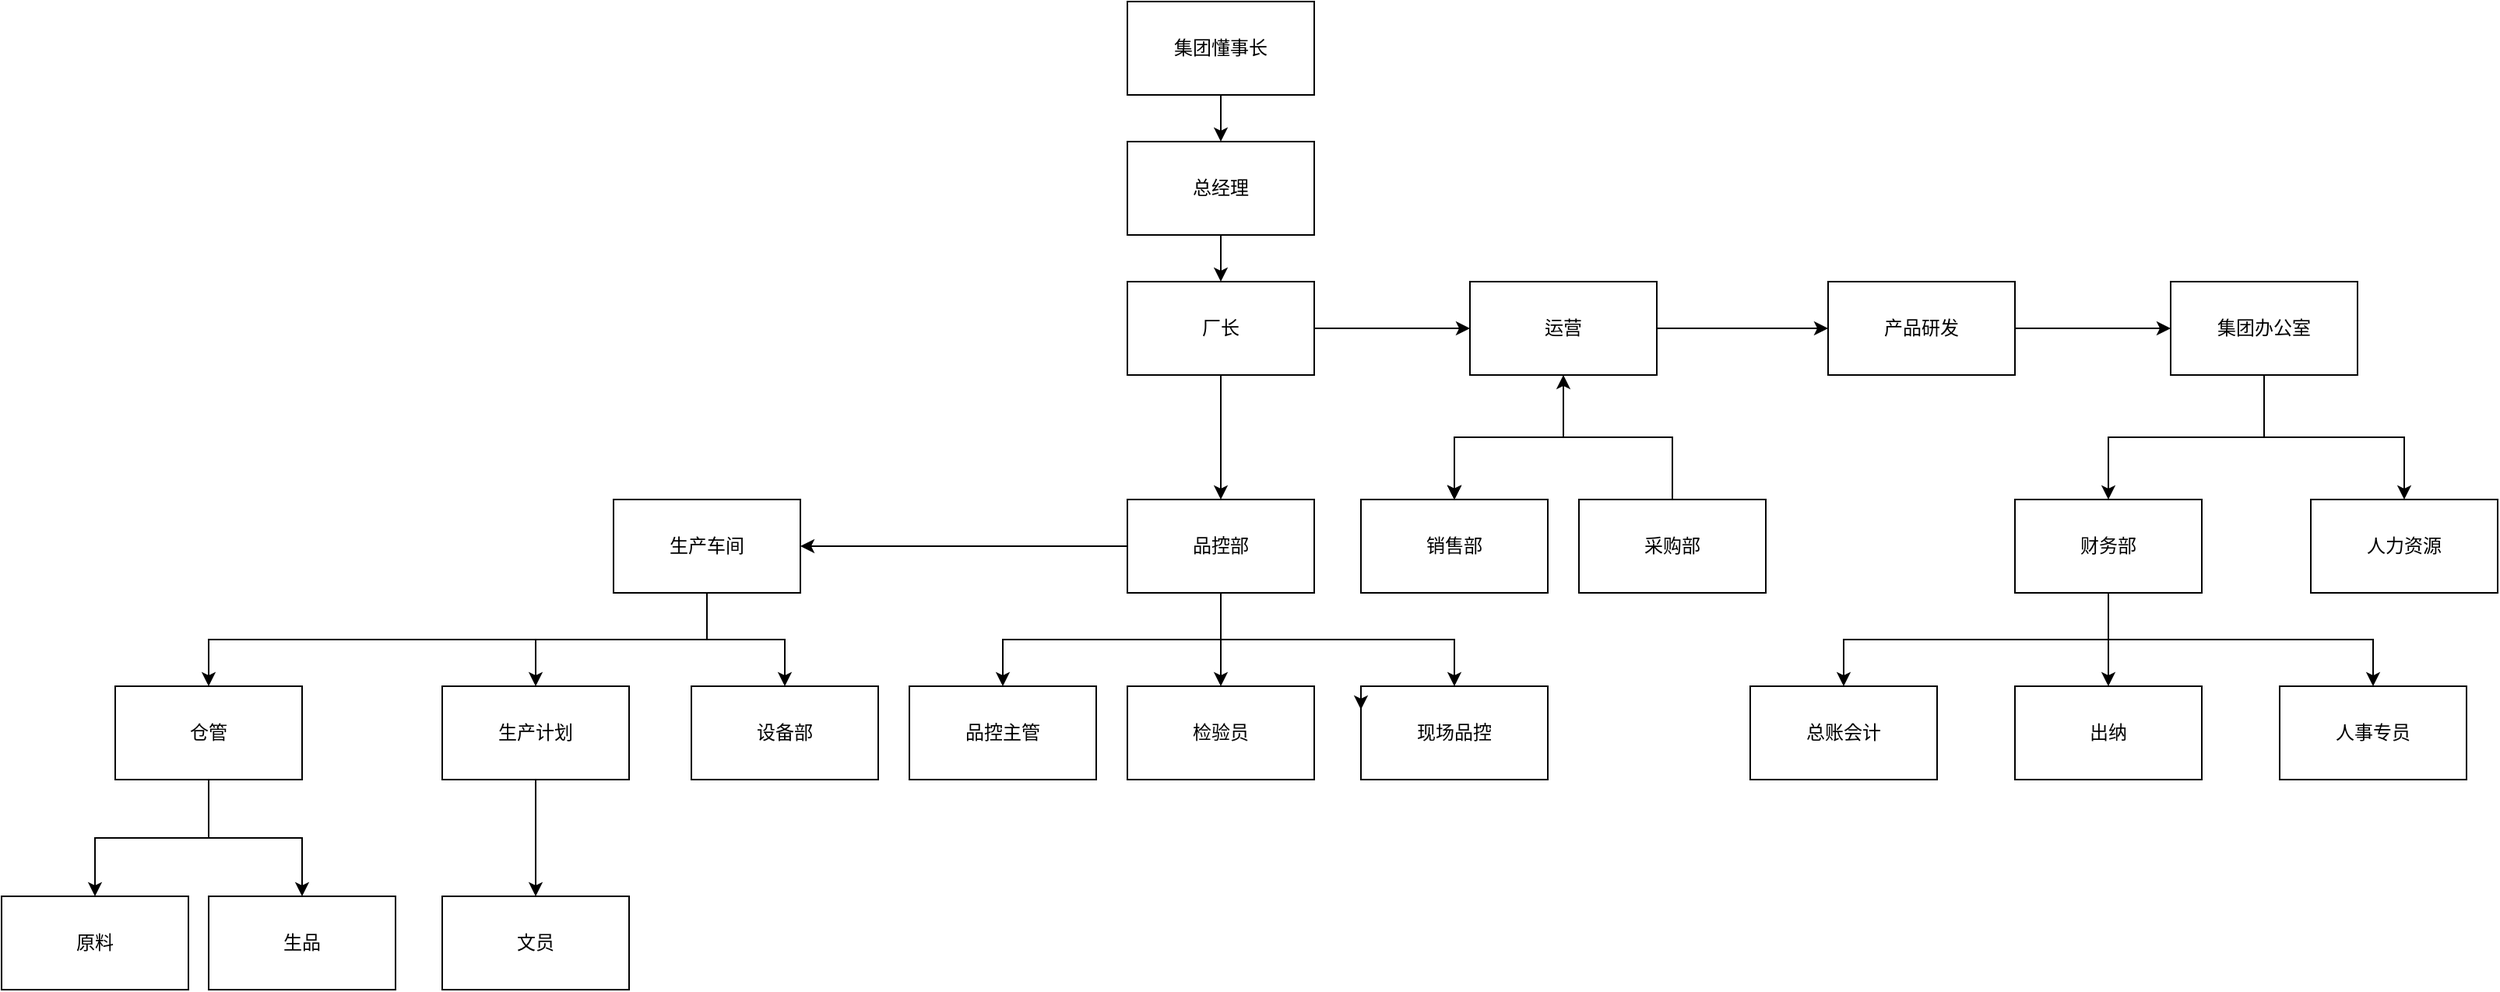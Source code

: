 <mxfile version="20.8.23" type="github">
  <diagram name="第 1 页" id="sqQpHCvgctDliyLKy5rX">
    <mxGraphModel dx="2293" dy="987" grid="1" gridSize="10" guides="1" tooltips="1" connect="1" arrows="1" fold="1" page="1" pageScale="1" pageWidth="827" pageHeight="1169" math="0" shadow="0">
      <root>
        <mxCell id="0" />
        <mxCell id="1" parent="0" />
        <mxCell id="9nBWldFxYlAShyo2GWVR-32" style="edgeStyle=orthogonalEdgeStyle;rounded=0;orthogonalLoop=1;jettySize=auto;html=1;exitX=0.5;exitY=1;exitDx=0;exitDy=0;" edge="1" parent="1" source="nhXdP52gZIE5fKBT5u8z-1" target="G_AN2CLC8beRacx5l1sC-1">
          <mxGeometry relative="1" as="geometry" />
        </mxCell>
        <mxCell id="nhXdP52gZIE5fKBT5u8z-1" value="总经理" style="rounded=0;whiteSpace=wrap;html=1;" parent="1" vertex="1">
          <mxGeometry x="190" y="100" width="120" height="60" as="geometry" />
        </mxCell>
        <mxCell id="G_AN2CLC8beRacx5l1sC-3" value="" style="edgeStyle=orthogonalEdgeStyle;rounded=0;orthogonalLoop=1;jettySize=auto;html=1;" parent="1" source="G_AN2CLC8beRacx5l1sC-1" target="G_AN2CLC8beRacx5l1sC-2" edge="1">
          <mxGeometry relative="1" as="geometry" />
        </mxCell>
        <mxCell id="9nBWldFxYlAShyo2GWVR-15" style="edgeStyle=orthogonalEdgeStyle;rounded=0;orthogonalLoop=1;jettySize=auto;html=1;exitX=0.5;exitY=1;exitDx=0;exitDy=0;entryX=0.5;entryY=0;entryDx=0;entryDy=0;" edge="1" parent="1" source="G_AN2CLC8beRacx5l1sC-1" target="9nBWldFxYlAShyo2GWVR-13">
          <mxGeometry relative="1" as="geometry" />
        </mxCell>
        <mxCell id="G_AN2CLC8beRacx5l1sC-1" value="厂长" style="rounded=0;whiteSpace=wrap;html=1;" parent="1" vertex="1">
          <mxGeometry x="190" y="190" width="120" height="60" as="geometry" />
        </mxCell>
        <mxCell id="9nBWldFxYlAShyo2GWVR-3" value="" style="edgeStyle=orthogonalEdgeStyle;rounded=0;orthogonalLoop=1;jettySize=auto;html=1;" edge="1" parent="1" source="G_AN2CLC8beRacx5l1sC-2" target="9nBWldFxYlAShyo2GWVR-2">
          <mxGeometry relative="1" as="geometry" />
        </mxCell>
        <mxCell id="9nBWldFxYlAShyo2GWVR-7" value="" style="edgeStyle=orthogonalEdgeStyle;rounded=0;orthogonalLoop=1;jettySize=auto;html=1;" edge="1" parent="1" source="G_AN2CLC8beRacx5l1sC-2" target="9nBWldFxYlAShyo2GWVR-6">
          <mxGeometry relative="1" as="geometry" />
        </mxCell>
        <mxCell id="9nBWldFxYlAShyo2GWVR-8" value="" style="edgeStyle=orthogonalEdgeStyle;rounded=0;orthogonalLoop=1;jettySize=auto;html=1;" edge="1" parent="1" source="G_AN2CLC8beRacx5l1sC-2" target="9nBWldFxYlAShyo2GWVR-6">
          <mxGeometry relative="1" as="geometry" />
        </mxCell>
        <mxCell id="9nBWldFxYlAShyo2GWVR-9" value="" style="edgeStyle=orthogonalEdgeStyle;rounded=0;orthogonalLoop=1;jettySize=auto;html=1;" edge="1" parent="1" source="G_AN2CLC8beRacx5l1sC-2" target="9nBWldFxYlAShyo2GWVR-6">
          <mxGeometry relative="1" as="geometry" />
        </mxCell>
        <mxCell id="9nBWldFxYlAShyo2GWVR-10" value="" style="edgeStyle=orthogonalEdgeStyle;rounded=0;orthogonalLoop=1;jettySize=auto;html=1;" edge="1" parent="1" source="G_AN2CLC8beRacx5l1sC-2" target="9nBWldFxYlAShyo2GWVR-6">
          <mxGeometry relative="1" as="geometry" />
        </mxCell>
        <mxCell id="G_AN2CLC8beRacx5l1sC-2" value="运营" style="rounded=0;whiteSpace=wrap;html=1;" parent="1" vertex="1">
          <mxGeometry x="410" y="190" width="120" height="60" as="geometry" />
        </mxCell>
        <mxCell id="9nBWldFxYlAShyo2GWVR-22" value="" style="edgeStyle=orthogonalEdgeStyle;rounded=0;orthogonalLoop=1;jettySize=auto;html=1;" edge="1" parent="1" source="9nBWldFxYlAShyo2GWVR-1" target="nhXdP52gZIE5fKBT5u8z-1">
          <mxGeometry relative="1" as="geometry" />
        </mxCell>
        <mxCell id="9nBWldFxYlAShyo2GWVR-1" value="集团懂事长" style="rounded=0;whiteSpace=wrap;html=1;" vertex="1" parent="1">
          <mxGeometry x="190" y="10" width="120" height="60" as="geometry" />
        </mxCell>
        <mxCell id="9nBWldFxYlAShyo2GWVR-5" value="" style="edgeStyle=orthogonalEdgeStyle;rounded=0;orthogonalLoop=1;jettySize=auto;html=1;" edge="1" parent="1" source="9nBWldFxYlAShyo2GWVR-2" target="9nBWldFxYlAShyo2GWVR-4">
          <mxGeometry relative="1" as="geometry" />
        </mxCell>
        <mxCell id="9nBWldFxYlAShyo2GWVR-2" value="产品研发" style="rounded=0;whiteSpace=wrap;html=1;" vertex="1" parent="1">
          <mxGeometry x="640" y="190" width="120" height="60" as="geometry" />
        </mxCell>
        <mxCell id="9nBWldFxYlAShyo2GWVR-33" style="edgeStyle=orthogonalEdgeStyle;rounded=0;orthogonalLoop=1;jettySize=auto;html=1;exitX=0.5;exitY=1;exitDx=0;exitDy=0;entryX=0.5;entryY=0;entryDx=0;entryDy=0;" edge="1" parent="1" source="9nBWldFxYlAShyo2GWVR-4" target="9nBWldFxYlAShyo2GWVR-24">
          <mxGeometry relative="1" as="geometry" />
        </mxCell>
        <mxCell id="9nBWldFxYlAShyo2GWVR-34" style="edgeStyle=orthogonalEdgeStyle;rounded=0;orthogonalLoop=1;jettySize=auto;html=1;exitX=0.5;exitY=1;exitDx=0;exitDy=0;entryX=0.5;entryY=0;entryDx=0;entryDy=0;" edge="1" parent="1" source="9nBWldFxYlAShyo2GWVR-4" target="9nBWldFxYlAShyo2GWVR-23">
          <mxGeometry relative="1" as="geometry" />
        </mxCell>
        <mxCell id="9nBWldFxYlAShyo2GWVR-4" value="集团办公室" style="rounded=0;whiteSpace=wrap;html=1;" vertex="1" parent="1">
          <mxGeometry x="860" y="190" width="120" height="60" as="geometry" />
        </mxCell>
        <mxCell id="9nBWldFxYlAShyo2GWVR-6" value="销售部" style="rounded=0;whiteSpace=wrap;html=1;" vertex="1" parent="1">
          <mxGeometry x="340" y="330" width="120" height="60" as="geometry" />
        </mxCell>
        <mxCell id="9nBWldFxYlAShyo2GWVR-12" style="edgeStyle=orthogonalEdgeStyle;rounded=0;orthogonalLoop=1;jettySize=auto;html=1;" edge="1" parent="1" source="9nBWldFxYlAShyo2GWVR-11" target="G_AN2CLC8beRacx5l1sC-2">
          <mxGeometry relative="1" as="geometry" />
        </mxCell>
        <mxCell id="9nBWldFxYlAShyo2GWVR-11" value="采购部" style="rounded=0;whiteSpace=wrap;html=1;" vertex="1" parent="1">
          <mxGeometry x="480" y="330" width="120" height="60" as="geometry" />
        </mxCell>
        <mxCell id="9nBWldFxYlAShyo2GWVR-17" value="" style="edgeStyle=orthogonalEdgeStyle;rounded=0;orthogonalLoop=1;jettySize=auto;html=1;" edge="1" parent="1" source="9nBWldFxYlAShyo2GWVR-13" target="9nBWldFxYlAShyo2GWVR-16">
          <mxGeometry relative="1" as="geometry" />
        </mxCell>
        <mxCell id="9nBWldFxYlAShyo2GWVR-38" style="edgeStyle=orthogonalEdgeStyle;rounded=0;orthogonalLoop=1;jettySize=auto;html=1;exitX=0.5;exitY=1;exitDx=0;exitDy=0;entryX=0.5;entryY=0;entryDx=0;entryDy=0;" edge="1" parent="1" source="9nBWldFxYlAShyo2GWVR-13" target="9nBWldFxYlAShyo2GWVR-21">
          <mxGeometry relative="1" as="geometry" />
        </mxCell>
        <mxCell id="9nBWldFxYlAShyo2GWVR-39" style="edgeStyle=orthogonalEdgeStyle;rounded=0;orthogonalLoop=1;jettySize=auto;html=1;exitX=0.5;exitY=1;exitDx=0;exitDy=0;entryX=0.5;entryY=0;entryDx=0;entryDy=0;" edge="1" parent="1" source="9nBWldFxYlAShyo2GWVR-13" target="9nBWldFxYlAShyo2GWVR-28">
          <mxGeometry relative="1" as="geometry" />
        </mxCell>
        <mxCell id="9nBWldFxYlAShyo2GWVR-40" style="edgeStyle=orthogonalEdgeStyle;rounded=0;orthogonalLoop=1;jettySize=auto;html=1;exitX=0.5;exitY=1;exitDx=0;exitDy=0;entryX=0.5;entryY=0;entryDx=0;entryDy=0;" edge="1" parent="1" source="9nBWldFxYlAShyo2GWVR-13" target="9nBWldFxYlAShyo2GWVR-29">
          <mxGeometry relative="1" as="geometry" />
        </mxCell>
        <mxCell id="9nBWldFxYlAShyo2GWVR-13" value="品控部" style="rounded=0;whiteSpace=wrap;html=1;" vertex="1" parent="1">
          <mxGeometry x="190" y="330" width="120" height="60" as="geometry" />
        </mxCell>
        <mxCell id="9nBWldFxYlAShyo2GWVR-41" style="edgeStyle=orthogonalEdgeStyle;rounded=0;orthogonalLoop=1;jettySize=auto;html=1;exitX=0.5;exitY=1;exitDx=0;exitDy=0;" edge="1" parent="1" source="9nBWldFxYlAShyo2GWVR-16" target="9nBWldFxYlAShyo2GWVR-18">
          <mxGeometry relative="1" as="geometry" />
        </mxCell>
        <mxCell id="9nBWldFxYlAShyo2GWVR-42" style="edgeStyle=orthogonalEdgeStyle;rounded=0;orthogonalLoop=1;jettySize=auto;html=1;exitX=0.5;exitY=1;exitDx=0;exitDy=0;entryX=0.5;entryY=0;entryDx=0;entryDy=0;" edge="1" parent="1" source="9nBWldFxYlAShyo2GWVR-16" target="9nBWldFxYlAShyo2GWVR-19">
          <mxGeometry relative="1" as="geometry" />
        </mxCell>
        <mxCell id="9nBWldFxYlAShyo2GWVR-43" style="edgeStyle=orthogonalEdgeStyle;rounded=0;orthogonalLoop=1;jettySize=auto;html=1;exitX=0.5;exitY=1;exitDx=0;exitDy=0;" edge="1" parent="1" source="9nBWldFxYlAShyo2GWVR-16" target="9nBWldFxYlAShyo2GWVR-20">
          <mxGeometry relative="1" as="geometry" />
        </mxCell>
        <mxCell id="9nBWldFxYlAShyo2GWVR-16" value="生产车间" style="rounded=0;whiteSpace=wrap;html=1;" vertex="1" parent="1">
          <mxGeometry x="-140" y="330" width="120" height="60" as="geometry" />
        </mxCell>
        <mxCell id="9nBWldFxYlAShyo2GWVR-44" style="edgeStyle=orthogonalEdgeStyle;rounded=0;orthogonalLoop=1;jettySize=auto;html=1;exitX=0.5;exitY=1;exitDx=0;exitDy=0;entryX=0.5;entryY=0;entryDx=0;entryDy=0;" edge="1" parent="1" source="9nBWldFxYlAShyo2GWVR-18" target="9nBWldFxYlAShyo2GWVR-30">
          <mxGeometry relative="1" as="geometry" />
        </mxCell>
        <mxCell id="9nBWldFxYlAShyo2GWVR-45" style="edgeStyle=orthogonalEdgeStyle;rounded=0;orthogonalLoop=1;jettySize=auto;html=1;exitX=0.5;exitY=1;exitDx=0;exitDy=0;entryX=0.5;entryY=0;entryDx=0;entryDy=0;" edge="1" parent="1" source="9nBWldFxYlAShyo2GWVR-18" target="9nBWldFxYlAShyo2GWVR-31">
          <mxGeometry relative="1" as="geometry" />
        </mxCell>
        <mxCell id="9nBWldFxYlAShyo2GWVR-18" value="仓管" style="rounded=0;whiteSpace=wrap;html=1;" vertex="1" parent="1">
          <mxGeometry x="-460" y="450" width="120" height="60" as="geometry" />
        </mxCell>
        <mxCell id="9nBWldFxYlAShyo2GWVR-49" style="edgeStyle=orthogonalEdgeStyle;rounded=0;orthogonalLoop=1;jettySize=auto;html=1;exitX=0.5;exitY=1;exitDx=0;exitDy=0;" edge="1" parent="1" source="9nBWldFxYlAShyo2GWVR-19" target="9nBWldFxYlAShyo2GWVR-48">
          <mxGeometry relative="1" as="geometry" />
        </mxCell>
        <mxCell id="9nBWldFxYlAShyo2GWVR-19" value="生产计划" style="rounded=0;whiteSpace=wrap;html=1;" vertex="1" parent="1">
          <mxGeometry x="-250" y="450" width="120" height="60" as="geometry" />
        </mxCell>
        <mxCell id="9nBWldFxYlAShyo2GWVR-20" value="设备部" style="rounded=0;whiteSpace=wrap;html=1;" vertex="1" parent="1">
          <mxGeometry x="-90" y="450" width="120" height="60" as="geometry" />
        </mxCell>
        <mxCell id="9nBWldFxYlAShyo2GWVR-21" value="品控主管" style="rounded=0;whiteSpace=wrap;html=1;" vertex="1" parent="1">
          <mxGeometry x="50" y="450" width="120" height="60" as="geometry" />
        </mxCell>
        <mxCell id="9nBWldFxYlAShyo2GWVR-23" value="人力资源" style="rounded=0;whiteSpace=wrap;html=1;" vertex="1" parent="1">
          <mxGeometry x="950" y="330" width="120" height="60" as="geometry" />
        </mxCell>
        <mxCell id="9nBWldFxYlAShyo2GWVR-35" style="edgeStyle=orthogonalEdgeStyle;rounded=0;orthogonalLoop=1;jettySize=auto;html=1;exitX=0.5;exitY=1;exitDx=0;exitDy=0;" edge="1" parent="1" source="9nBWldFxYlAShyo2GWVR-24" target="9nBWldFxYlAShyo2GWVR-25">
          <mxGeometry relative="1" as="geometry" />
        </mxCell>
        <mxCell id="9nBWldFxYlAShyo2GWVR-36" style="edgeStyle=orthogonalEdgeStyle;rounded=0;orthogonalLoop=1;jettySize=auto;html=1;exitX=0.5;exitY=1;exitDx=0;exitDy=0;entryX=0.5;entryY=0;entryDx=0;entryDy=0;" edge="1" parent="1" source="9nBWldFxYlAShyo2GWVR-24" target="9nBWldFxYlAShyo2GWVR-26">
          <mxGeometry relative="1" as="geometry" />
        </mxCell>
        <mxCell id="9nBWldFxYlAShyo2GWVR-37" style="edgeStyle=orthogonalEdgeStyle;rounded=0;orthogonalLoop=1;jettySize=auto;html=1;exitX=0.5;exitY=1;exitDx=0;exitDy=0;entryX=0.5;entryY=0;entryDx=0;entryDy=0;" edge="1" parent="1" source="9nBWldFxYlAShyo2GWVR-24" target="9nBWldFxYlAShyo2GWVR-27">
          <mxGeometry relative="1" as="geometry" />
        </mxCell>
        <mxCell id="9nBWldFxYlAShyo2GWVR-24" value="财务部" style="rounded=0;whiteSpace=wrap;html=1;" vertex="1" parent="1">
          <mxGeometry x="760" y="330" width="120" height="60" as="geometry" />
        </mxCell>
        <mxCell id="9nBWldFxYlAShyo2GWVR-25" value="总账会计" style="rounded=0;whiteSpace=wrap;html=1;" vertex="1" parent="1">
          <mxGeometry x="590" y="450" width="120" height="60" as="geometry" />
        </mxCell>
        <mxCell id="9nBWldFxYlAShyo2GWVR-26" value="出纳" style="rounded=0;whiteSpace=wrap;html=1;" vertex="1" parent="1">
          <mxGeometry x="760" y="450" width="120" height="60" as="geometry" />
        </mxCell>
        <mxCell id="9nBWldFxYlAShyo2GWVR-27" value="人事专员" style="rounded=0;whiteSpace=wrap;html=1;" vertex="1" parent="1">
          <mxGeometry x="930" y="450" width="120" height="60" as="geometry" />
        </mxCell>
        <mxCell id="9nBWldFxYlAShyo2GWVR-28" value="检验员" style="rounded=0;whiteSpace=wrap;html=1;" vertex="1" parent="1">
          <mxGeometry x="190" y="450" width="120" height="60" as="geometry" />
        </mxCell>
        <mxCell id="9nBWldFxYlAShyo2GWVR-29" value="现场品控" style="rounded=0;whiteSpace=wrap;html=1;" vertex="1" parent="1">
          <mxGeometry x="340" y="450" width="120" height="60" as="geometry" />
        </mxCell>
        <mxCell id="9nBWldFxYlAShyo2GWVR-30" value="原料" style="rounded=0;whiteSpace=wrap;html=1;" vertex="1" parent="1">
          <mxGeometry x="-533" y="585" width="120" height="60" as="geometry" />
        </mxCell>
        <mxCell id="9nBWldFxYlAShyo2GWVR-31" value="生品" style="rounded=0;whiteSpace=wrap;html=1;" vertex="1" parent="1">
          <mxGeometry x="-400" y="585" width="120" height="60" as="geometry" />
        </mxCell>
        <mxCell id="9nBWldFxYlAShyo2GWVR-48" value="文员" style="rounded=0;whiteSpace=wrap;html=1;" vertex="1" parent="1">
          <mxGeometry x="-250" y="585" width="120" height="60" as="geometry" />
        </mxCell>
        <mxCell id="9nBWldFxYlAShyo2GWVR-50" style="edgeStyle=orthogonalEdgeStyle;rounded=0;orthogonalLoop=1;jettySize=auto;html=1;exitX=0.25;exitY=0;exitDx=0;exitDy=0;entryX=0;entryY=0.25;entryDx=0;entryDy=0;" edge="1" parent="1" source="9nBWldFxYlAShyo2GWVR-29" target="9nBWldFxYlAShyo2GWVR-29">
          <mxGeometry relative="1" as="geometry" />
        </mxCell>
      </root>
    </mxGraphModel>
  </diagram>
</mxfile>
